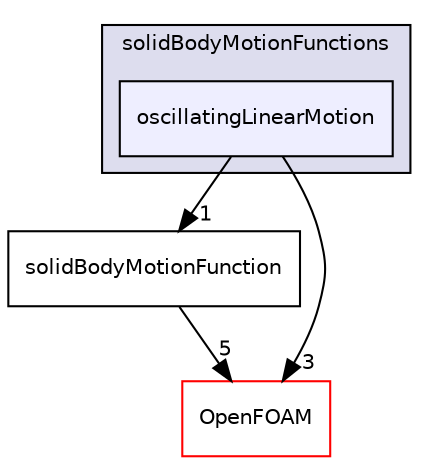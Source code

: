 digraph "src/dynamicFvMesh/solidBodyMotionFvMesh/solidBodyMotionFunctions/oscillatingLinearMotion" {
  bgcolor=transparent;
  compound=true
  node [ fontsize="10", fontname="Helvetica"];
  edge [ labelfontsize="10", labelfontname="Helvetica"];
  subgraph clusterdir_00414e1b674a3b367b4ee7d8595bfb40 {
    graph [ bgcolor="#ddddee", pencolor="black", label="solidBodyMotionFunctions" fontname="Helvetica", fontsize="10", URL="dir_00414e1b674a3b367b4ee7d8595bfb40.html"]
  dir_118297a41df6d97a7a9cdb3a1390f03a [shape=box, label="oscillatingLinearMotion", style="filled", fillcolor="#eeeeff", pencolor="black", URL="dir_118297a41df6d97a7a9cdb3a1390f03a.html"];
  }
  dir_e9fee991c9de1543f9ef644a161d3a05 [shape=box label="solidBodyMotionFunction" URL="dir_e9fee991c9de1543f9ef644a161d3a05.html"];
  dir_c5473ff19b20e6ec4dfe5c310b3778a8 [shape=box label="OpenFOAM" color="red" URL="dir_c5473ff19b20e6ec4dfe5c310b3778a8.html"];
  dir_118297a41df6d97a7a9cdb3a1390f03a->dir_e9fee991c9de1543f9ef644a161d3a05 [headlabel="1", labeldistance=1.5 headhref="dir_000796_000800.html"];
  dir_118297a41df6d97a7a9cdb3a1390f03a->dir_c5473ff19b20e6ec4dfe5c310b3778a8 [headlabel="3", labeldistance=1.5 headhref="dir_000796_001896.html"];
  dir_e9fee991c9de1543f9ef644a161d3a05->dir_c5473ff19b20e6ec4dfe5c310b3778a8 [headlabel="5", labeldistance=1.5 headhref="dir_000800_001896.html"];
}
